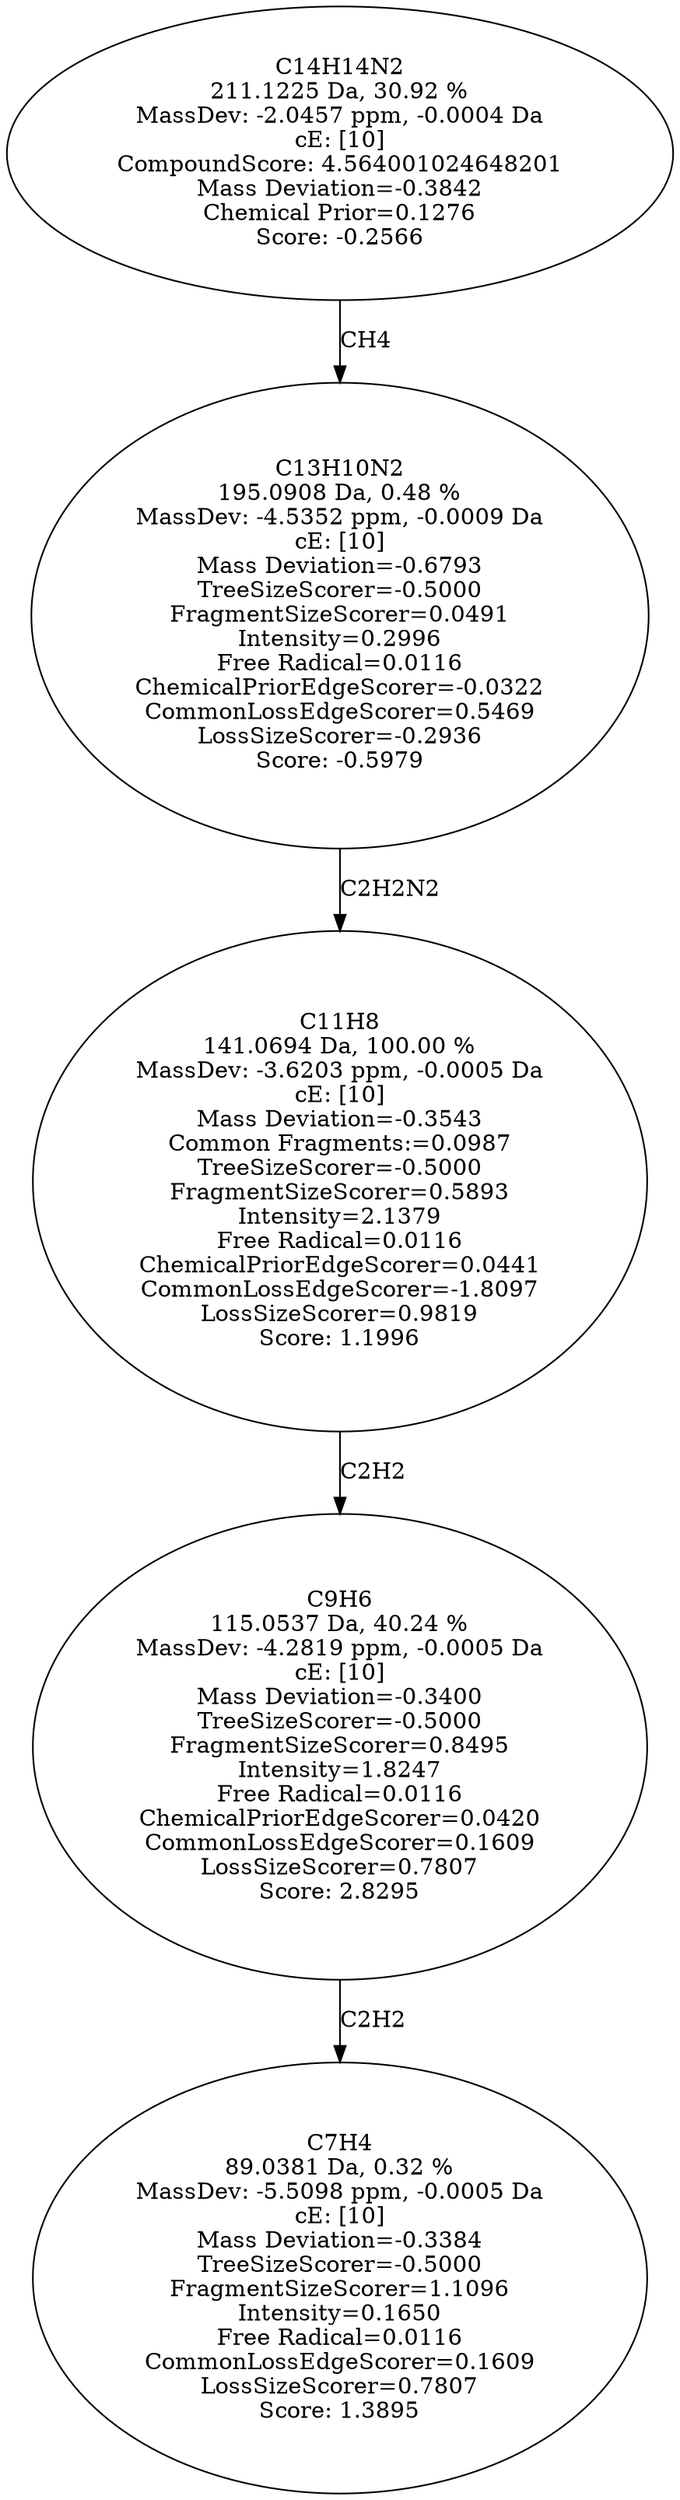strict digraph {
v1 [label="C7H4\n89.0381 Da, 0.32 %\nMassDev: -5.5098 ppm, -0.0005 Da\ncE: [10]\nMass Deviation=-0.3384\nTreeSizeScorer=-0.5000\nFragmentSizeScorer=1.1096\nIntensity=0.1650\nFree Radical=0.0116\nCommonLossEdgeScorer=0.1609\nLossSizeScorer=0.7807\nScore: 1.3895"];
v2 [label="C9H6\n115.0537 Da, 40.24 %\nMassDev: -4.2819 ppm, -0.0005 Da\ncE: [10]\nMass Deviation=-0.3400\nTreeSizeScorer=-0.5000\nFragmentSizeScorer=0.8495\nIntensity=1.8247\nFree Radical=0.0116\nChemicalPriorEdgeScorer=0.0420\nCommonLossEdgeScorer=0.1609\nLossSizeScorer=0.7807\nScore: 2.8295"];
v3 [label="C11H8\n141.0694 Da, 100.00 %\nMassDev: -3.6203 ppm, -0.0005 Da\ncE: [10]\nMass Deviation=-0.3543\nCommon Fragments:=0.0987\nTreeSizeScorer=-0.5000\nFragmentSizeScorer=0.5893\nIntensity=2.1379\nFree Radical=0.0116\nChemicalPriorEdgeScorer=0.0441\nCommonLossEdgeScorer=-1.8097\nLossSizeScorer=0.9819\nScore: 1.1996"];
v4 [label="C13H10N2\n195.0908 Da, 0.48 %\nMassDev: -4.5352 ppm, -0.0009 Da\ncE: [10]\nMass Deviation=-0.6793\nTreeSizeScorer=-0.5000\nFragmentSizeScorer=0.0491\nIntensity=0.2996\nFree Radical=0.0116\nChemicalPriorEdgeScorer=-0.0322\nCommonLossEdgeScorer=0.5469\nLossSizeScorer=-0.2936\nScore: -0.5979"];
v5 [label="C14H14N2\n211.1225 Da, 30.92 %\nMassDev: -2.0457 ppm, -0.0004 Da\ncE: [10]\nCompoundScore: 4.564001024648201\nMass Deviation=-0.3842\nChemical Prior=0.1276\nScore: -0.2566"];
v2 -> v1 [label="C2H2"];
v3 -> v2 [label="C2H2"];
v4 -> v3 [label="C2H2N2"];
v5 -> v4 [label="CH4"];
}
